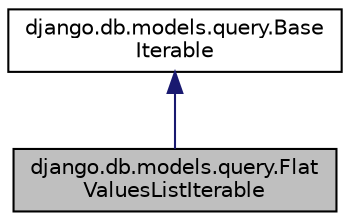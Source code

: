 digraph "django.db.models.query.FlatValuesListIterable"
{
 // LATEX_PDF_SIZE
  edge [fontname="Helvetica",fontsize="10",labelfontname="Helvetica",labelfontsize="10"];
  node [fontname="Helvetica",fontsize="10",shape=record];
  Node1 [label="django.db.models.query.Flat\lValuesListIterable",height=0.2,width=0.4,color="black", fillcolor="grey75", style="filled", fontcolor="black",tooltip=" "];
  Node2 -> Node1 [dir="back",color="midnightblue",fontsize="10",style="solid",fontname="Helvetica"];
  Node2 [label="django.db.models.query.Base\lIterable",height=0.2,width=0.4,color="black", fillcolor="white", style="filled",URL="$d9/d4f/classdjango_1_1db_1_1models_1_1query_1_1_base_iterable.html",tooltip=" "];
}
